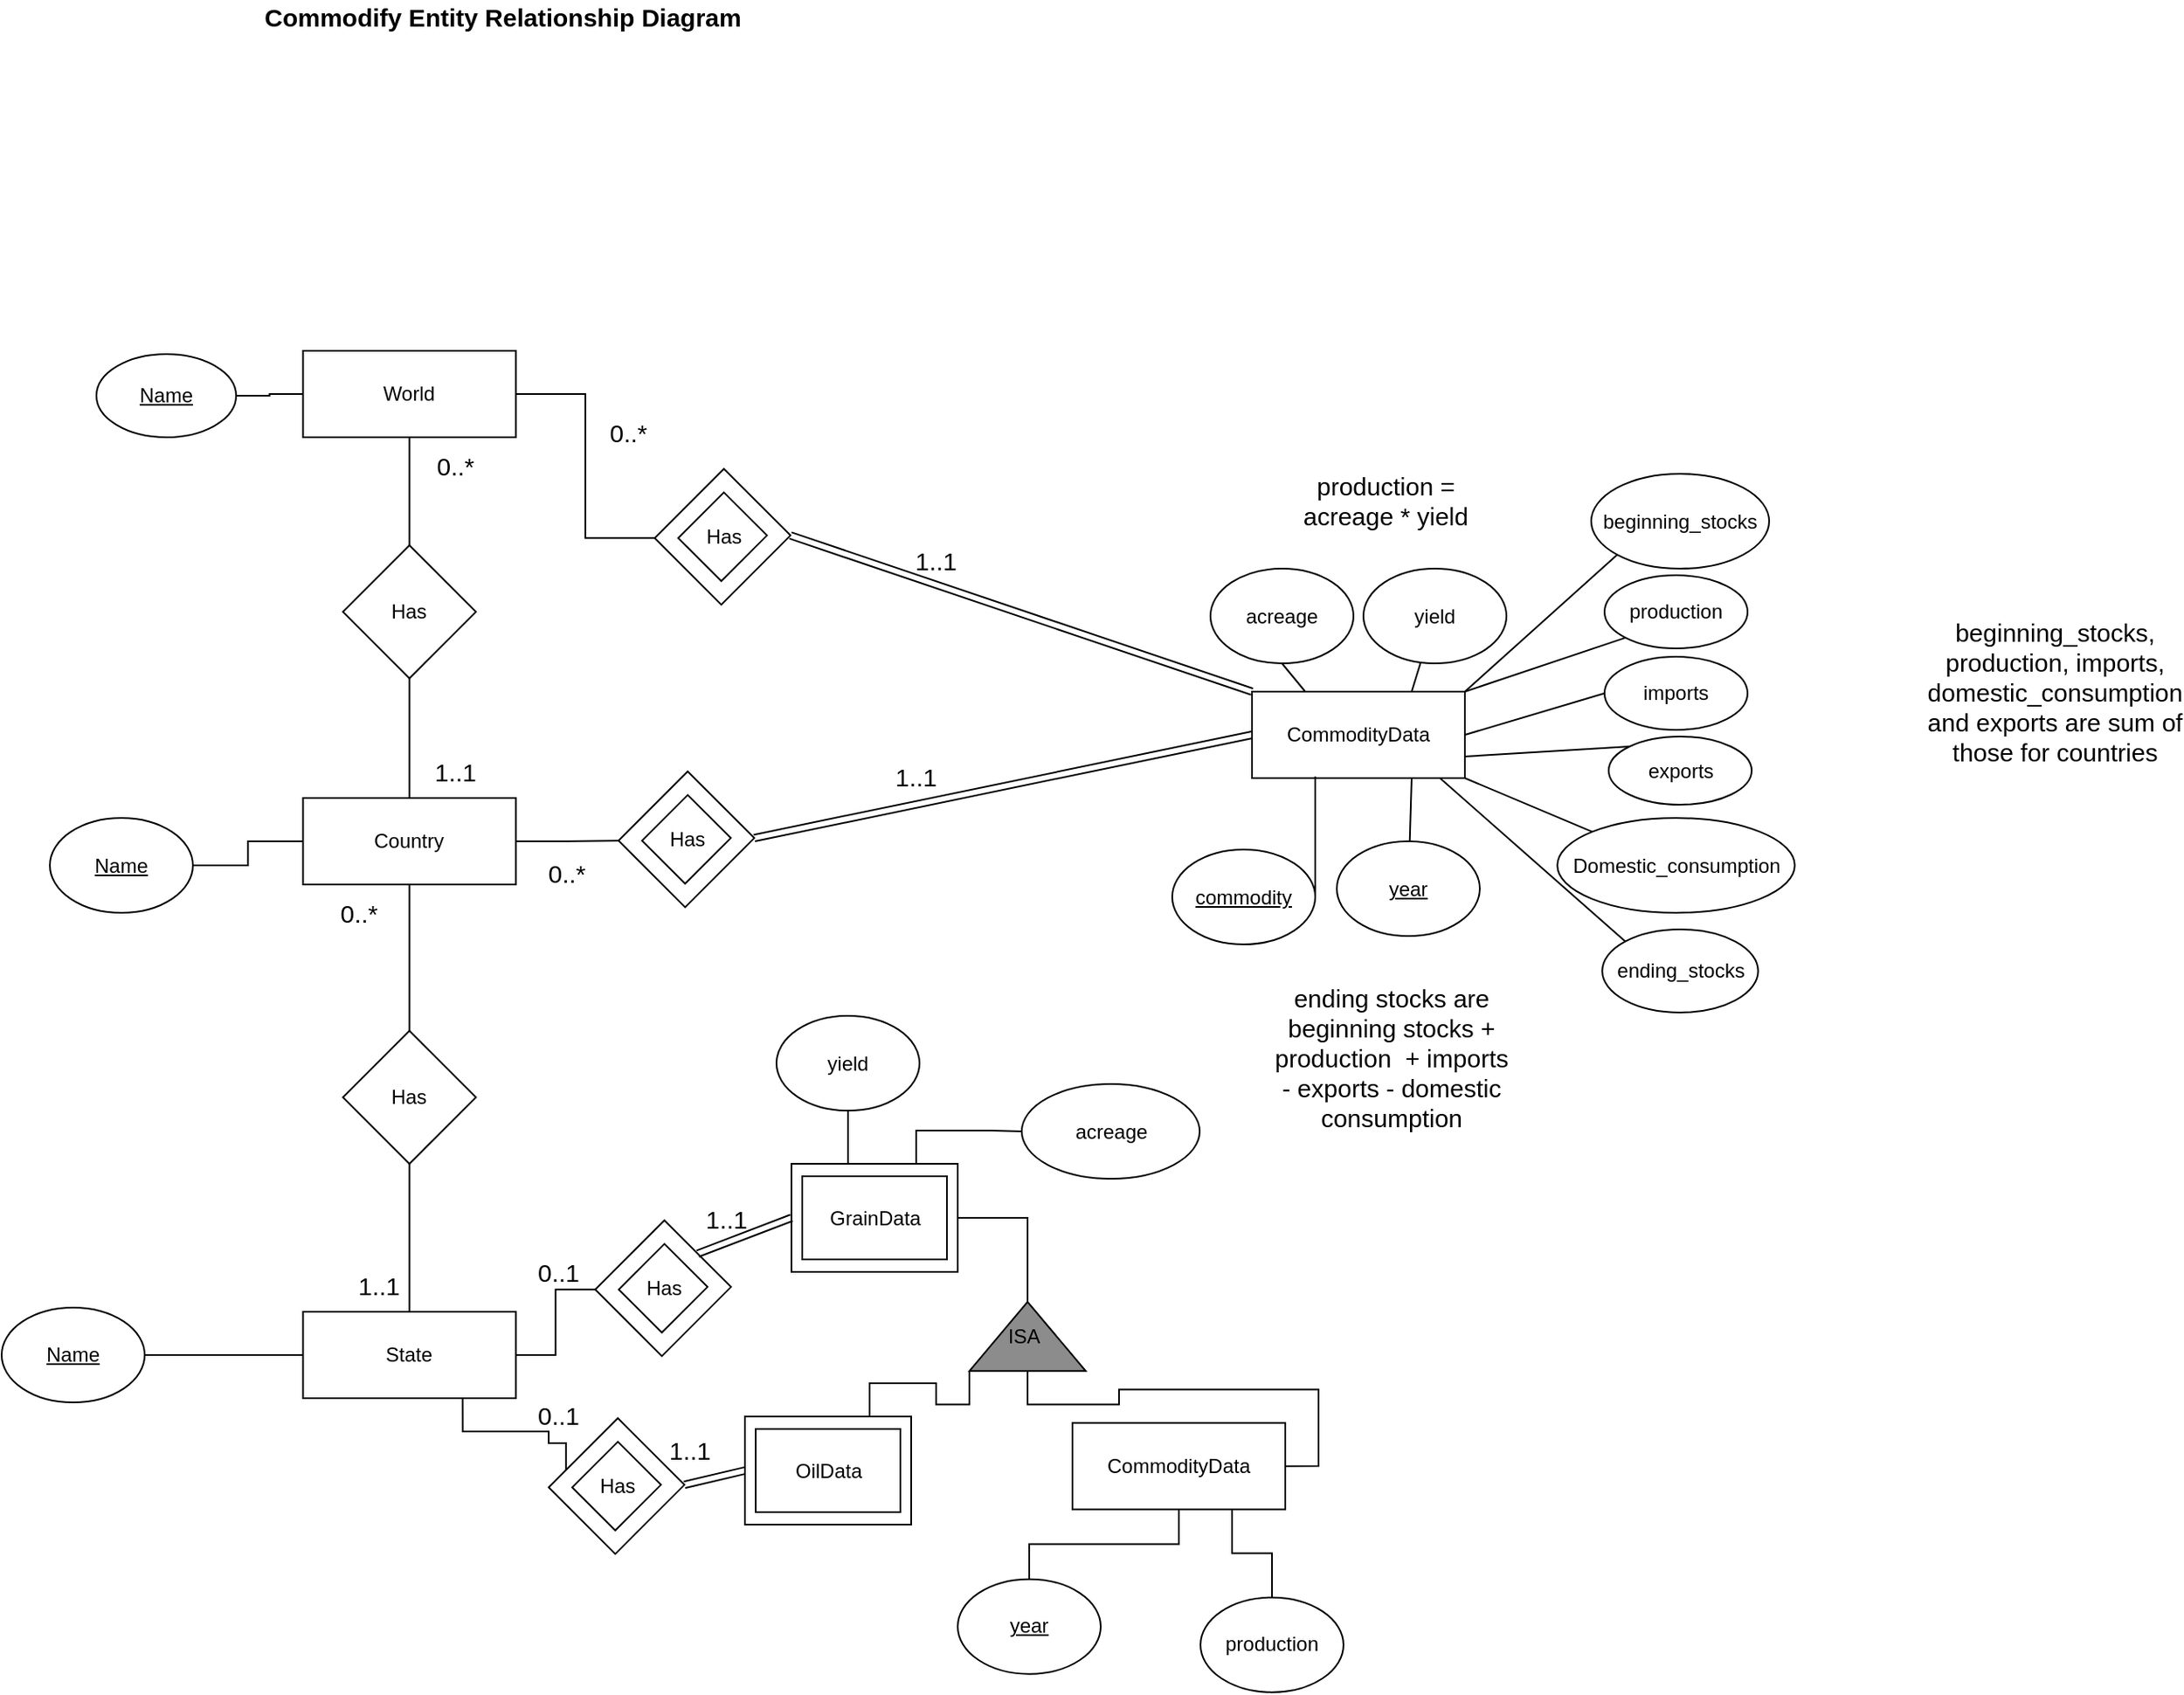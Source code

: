 <mxfile version="14.4.2" type="github">
  <diagram id="awrVuAoCNWXj-BxwwY8W" name="Page-1">
    <mxGraphModel dx="1673" dy="848" grid="0" gridSize="10" guides="1" tooltips="1" connect="1" arrows="1" fold="1" page="1" pageScale="1" pageWidth="850" pageHeight="1100" math="0" shadow="0">
      <root>
        <mxCell id="0" />
        <mxCell id="1" parent="0" />
        <mxCell id="FX2rXBRW-lGvqEh_019G-1" value="Commodify Entity Relationship Diagram" style="text;html=1;strokeColor=none;fillColor=none;align=center;verticalAlign=middle;whiteSpace=wrap;rounded=0;fontStyle=1;fontSize=15;" parent="1" vertex="1">
          <mxGeometry x="320.5" y="50" width="350.5" height="20" as="geometry" />
        </mxCell>
        <mxCell id="FX2rXBRW-lGvqEh_019G-5" value="CommodityData" style="rounded=0;whiteSpace=wrap;html=1;" parent="1" vertex="1">
          <mxGeometry x="947" y="466" width="128" height="52" as="geometry" />
        </mxCell>
        <mxCell id="FX2rXBRW-lGvqEh_019G-6" value="&lt;u&gt;year&lt;/u&gt;" style="ellipse;whiteSpace=wrap;html=1;" parent="1" vertex="1">
          <mxGeometry x="998" y="556" width="86" height="57" as="geometry" />
        </mxCell>
        <mxCell id="FX2rXBRW-lGvqEh_019G-7" value="&lt;u&gt;commodity&lt;/u&gt;" style="ellipse;whiteSpace=wrap;html=1;" parent="1" vertex="1">
          <mxGeometry x="899" y="561" width="86" height="57" as="geometry" />
        </mxCell>
        <mxCell id="FX2rXBRW-lGvqEh_019G-8" value="beginning_stocks" style="ellipse;whiteSpace=wrap;html=1;" parent="1" vertex="1">
          <mxGeometry x="1151" y="335" width="107" height="57" as="geometry" />
        </mxCell>
        <mxCell id="FX2rXBRW-lGvqEh_019G-9" value="imports" style="ellipse;whiteSpace=wrap;html=1;" parent="1" vertex="1">
          <mxGeometry x="1159" y="445" width="86" height="44" as="geometry" />
        </mxCell>
        <mxCell id="FX2rXBRW-lGvqEh_019G-10" value="production" style="ellipse;whiteSpace=wrap;html=1;" parent="1" vertex="1">
          <mxGeometry x="1159.01" y="396" width="86" height="44" as="geometry" />
        </mxCell>
        <mxCell id="FX2rXBRW-lGvqEh_019G-11" value="exports" style="ellipse;whiteSpace=wrap;html=1;" parent="1" vertex="1">
          <mxGeometry x="1161.5" y="493" width="86" height="41" as="geometry" />
        </mxCell>
        <mxCell id="FX2rXBRW-lGvqEh_019G-12" value="" style="endArrow=none;html=1;entryX=0.75;entryY=1;entryDx=0;entryDy=0;" parent="1" source="FX2rXBRW-lGvqEh_019G-6" target="FX2rXBRW-lGvqEh_019G-5" edge="1">
          <mxGeometry width="50" height="50" relative="1" as="geometry">
            <mxPoint x="974" y="663" as="sourcePoint" />
            <mxPoint x="1024" y="613" as="targetPoint" />
          </mxGeometry>
        </mxCell>
        <mxCell id="FX2rXBRW-lGvqEh_019G-13" value="" style="endArrow=none;html=1;exitX=1;exitY=0.5;exitDx=0;exitDy=0;entryX=0.297;entryY=0.981;entryDx=0;entryDy=0;entryPerimeter=0;" parent="1" source="FX2rXBRW-lGvqEh_019G-7" target="FX2rXBRW-lGvqEh_019G-5" edge="1">
          <mxGeometry width="50" height="50" relative="1" as="geometry">
            <mxPoint x="897" y="455" as="sourcePoint" />
            <mxPoint x="978" y="523" as="targetPoint" />
          </mxGeometry>
        </mxCell>
        <mxCell id="FX2rXBRW-lGvqEh_019G-14" value="" style="endArrow=none;html=1;exitX=0;exitY=1;exitDx=0;exitDy=0;entryX=1;entryY=0;entryDx=0;entryDy=0;" parent="1" source="FX2rXBRW-lGvqEh_019G-8" edge="1" target="FX2rXBRW-lGvqEh_019G-5">
          <mxGeometry width="50" height="50" relative="1" as="geometry">
            <mxPoint x="906" y="443" as="sourcePoint" />
            <mxPoint x="1109" y="354" as="targetPoint" />
          </mxGeometry>
        </mxCell>
        <mxCell id="FX2rXBRW-lGvqEh_019G-15" value="" style="endArrow=none;html=1;fontSize=15;exitX=1;exitY=0;exitDx=0;exitDy=0;entryX=0;entryY=1;entryDx=0;entryDy=0;" parent="1" source="FX2rXBRW-lGvqEh_019G-5" target="FX2rXBRW-lGvqEh_019G-10" edge="1">
          <mxGeometry width="50" height="50" relative="1" as="geometry">
            <mxPoint x="975" y="650" as="sourcePoint" />
            <mxPoint x="1025" y="600" as="targetPoint" />
          </mxGeometry>
        </mxCell>
        <mxCell id="FX2rXBRW-lGvqEh_019G-16" value="" style="endArrow=none;html=1;fontSize=15;exitX=1;exitY=0.5;exitDx=0;exitDy=0;entryX=0;entryY=0.5;entryDx=0;entryDy=0;" parent="1" source="FX2rXBRW-lGvqEh_019G-5" target="FX2rXBRW-lGvqEh_019G-9" edge="1">
          <mxGeometry width="50" height="50" relative="1" as="geometry">
            <mxPoint x="975" y="650" as="sourcePoint" />
            <mxPoint x="1149" y="492" as="targetPoint" />
          </mxGeometry>
        </mxCell>
        <mxCell id="FX2rXBRW-lGvqEh_019G-17" value="" style="endArrow=none;html=1;fontSize=15;entryX=1;entryY=0.75;entryDx=0;entryDy=0;exitX=0;exitY=0;exitDx=0;exitDy=0;" parent="1" source="FX2rXBRW-lGvqEh_019G-11" target="FX2rXBRW-lGvqEh_019G-5" edge="1">
          <mxGeometry width="50" height="50" relative="1" as="geometry">
            <mxPoint x="1135" y="596" as="sourcePoint" />
            <mxPoint x="1025" y="600" as="targetPoint" />
          </mxGeometry>
        </mxCell>
        <mxCell id="FX2rXBRW-lGvqEh_019G-19" value="acreage" style="ellipse;whiteSpace=wrap;html=1;" parent="1" vertex="1">
          <mxGeometry x="922" y="392" width="86" height="57" as="geometry" />
        </mxCell>
        <mxCell id="FX2rXBRW-lGvqEh_019G-20" value="" style="endArrow=none;html=1;fontSize=15;exitX=0.25;exitY=0;exitDx=0;exitDy=0;entryX=0.5;entryY=1;entryDx=0;entryDy=0;" parent="1" source="FX2rXBRW-lGvqEh_019G-5" target="FX2rXBRW-lGvqEh_019G-19" edge="1">
          <mxGeometry width="50" height="50" relative="1" as="geometry">
            <mxPoint x="965" y="521" as="sourcePoint" />
            <mxPoint x="1015" y="471" as="targetPoint" />
          </mxGeometry>
        </mxCell>
        <mxCell id="FX2rXBRW-lGvqEh_019G-23" value="1..1" style="text;html=1;strokeColor=none;fillColor=none;align=center;verticalAlign=middle;whiteSpace=wrap;rounded=0;fontSize=15;" parent="1" vertex="1">
          <mxGeometry x="725" y="508" width="40" height="18" as="geometry" />
        </mxCell>
        <mxCell id="0lMx6nH-BZG6Sv3tBxdw-7" style="edgeStyle=orthogonalEdgeStyle;rounded=0;orthogonalLoop=1;jettySize=auto;html=1;exitX=1;exitY=0.5;exitDx=0;exitDy=0;entryX=0;entryY=0;entryDx=0;entryDy=0;entryPerimeter=0;endArrow=none;endFill=0;" edge="1" parent="1" source="FX2rXBRW-lGvqEh_019G-24" target="0lMx6nH-BZG6Sv3tBxdw-5">
          <mxGeometry relative="1" as="geometry" />
        </mxCell>
        <mxCell id="0lMx6nH-BZG6Sv3tBxdw-63" style="edgeStyle=orthogonalEdgeStyle;rounded=0;orthogonalLoop=1;jettySize=auto;html=1;exitX=0.75;exitY=1;exitDx=0;exitDy=0;entryX=0;entryY=0;entryDx=14.71;entryDy=0;entryPerimeter=0;endArrow=none;endFill=0;" edge="1" parent="1" source="FX2rXBRW-lGvqEh_019G-24" target="0lMx6nH-BZG6Sv3tBxdw-61">
          <mxGeometry relative="1" as="geometry">
            <Array as="points">
              <mxPoint x="472" y="911" />
              <mxPoint x="524" y="911" />
              <mxPoint x="524" y="918" />
              <mxPoint x="534" y="918" />
            </Array>
          </mxGeometry>
        </mxCell>
        <mxCell id="FX2rXBRW-lGvqEh_019G-24" value="State" style="rounded=0;whiteSpace=wrap;html=1;" parent="1" vertex="1">
          <mxGeometry x="376.25" y="839" width="128" height="52" as="geometry" />
        </mxCell>
        <mxCell id="0lMx6nH-BZG6Sv3tBxdw-12" style="edgeStyle=orthogonalEdgeStyle;rounded=0;orthogonalLoop=1;jettySize=auto;html=1;exitX=0.5;exitY=0;exitDx=0;exitDy=0;entryX=0.5;entryY=1;entryDx=0;entryDy=0;endArrow=none;endFill=0;" edge="1" parent="1" source="FX2rXBRW-lGvqEh_019G-25" target="0lMx6nH-BZG6Sv3tBxdw-9">
          <mxGeometry relative="1" as="geometry" />
        </mxCell>
        <mxCell id="FX2rXBRW-lGvqEh_019G-25" value="&lt;u&gt;year&lt;/u&gt;" style="ellipse;whiteSpace=wrap;html=1;" parent="1" vertex="1">
          <mxGeometry x="770" y="999.84" width="86" height="57" as="geometry" />
        </mxCell>
        <mxCell id="FX2rXBRW-lGvqEh_019G-27" value="acreage" style="ellipse;whiteSpace=wrap;html=1;" parent="1" vertex="1">
          <mxGeometry x="808.5" y="702.0" width="107" height="57" as="geometry" />
        </mxCell>
        <mxCell id="FX2rXBRW-lGvqEh_019G-29" value="yield" style="ellipse;whiteSpace=wrap;html=1;" parent="1" vertex="1">
          <mxGeometry x="661" y="661" width="86" height="57" as="geometry" />
        </mxCell>
        <mxCell id="FX2rXBRW-lGvqEh_019G-39" value="1..1" style="text;html=1;strokeColor=none;fillColor=none;align=center;verticalAlign=middle;whiteSpace=wrap;rounded=0;fontSize=15;" parent="1" vertex="1">
          <mxGeometry x="402.25" y="813" width="40" height="20" as="geometry" />
        </mxCell>
        <mxCell id="FX2rXBRW-lGvqEh_019G-40" value="" style="endArrow=none;html=1;fontSize=15;entryX=0.5;entryY=1;entryDx=0;entryDy=0;exitX=0.5;exitY=0;exitDx=0;exitDy=0;" parent="1" source="FX2rXBRW-lGvqEh_019G-24" target="0lMx6nH-BZG6Sv3tBxdw-49" edge="1">
          <mxGeometry width="50" height="50" relative="1" as="geometry">
            <mxPoint x="395" y="818" as="sourcePoint" />
            <mxPoint x="440.25" y="744.426" as="targetPoint" />
          </mxGeometry>
        </mxCell>
        <mxCell id="n6RVcKBgCD9liKFhx9LF-6" value="ending stocks are beginning stocks + production&amp;nbsp; + imports - exports - domestic consumption" style="text;html=1;strokeColor=none;fillColor=none;align=center;verticalAlign=middle;whiteSpace=wrap;rounded=0;fontSize=15;" parent="1" vertex="1">
          <mxGeometry x="959" y="624" width="144" height="123" as="geometry" />
        </mxCell>
        <mxCell id="n6RVcKBgCD9liKFhx9LF-8" value="yield" style="ellipse;whiteSpace=wrap;html=1;" parent="1" vertex="1">
          <mxGeometry x="1014" y="392" width="86" height="57" as="geometry" />
        </mxCell>
        <mxCell id="n6RVcKBgCD9liKFhx9LF-9" value="" style="endArrow=none;html=1;fontSize=15;exitX=0.75;exitY=0;exitDx=0;exitDy=0;" parent="1" source="FX2rXBRW-lGvqEh_019G-5" target="n6RVcKBgCD9liKFhx9LF-8" edge="1">
          <mxGeometry width="50" height="50" relative="1" as="geometry">
            <mxPoint x="1349" y="325" as="sourcePoint" />
            <mxPoint x="1252" y="367" as="targetPoint" />
          </mxGeometry>
        </mxCell>
        <mxCell id="n6RVcKBgCD9liKFhx9LF-11" value="production = acreage * yield" style="text;html=1;strokeColor=none;fillColor=none;align=center;verticalAlign=middle;whiteSpace=wrap;rounded=0;fontSize=15;" parent="1" vertex="1">
          <mxGeometry x="971" y="313" width="113" height="75" as="geometry" />
        </mxCell>
        <mxCell id="n6RVcKBgCD9liKFhx9LF-13" value="beginning_stocks, production, imports, domestic_consumption and exports are sum of those for countries" style="text;html=1;strokeColor=none;fillColor=none;align=center;verticalAlign=middle;whiteSpace=wrap;rounded=0;fontSize=15;" parent="1" vertex="1">
          <mxGeometry x="1356" y="401" width="148" height="129" as="geometry" />
        </mxCell>
        <mxCell id="n6RVcKBgCD9liKFhx9LF-16" value="ending_stocks" style="ellipse;whiteSpace=wrap;html=1;" parent="1" vertex="1">
          <mxGeometry x="1157.62" y="609" width="93.75" height="50" as="geometry" />
        </mxCell>
        <mxCell id="n6RVcKBgCD9liKFhx9LF-17" value="" style="endArrow=none;html=1;fontSize=15;exitX=0;exitY=0;exitDx=0;exitDy=0;entryX=0.883;entryY=1;entryDx=0;entryDy=0;entryPerimeter=0;" parent="1" source="n6RVcKBgCD9liKFhx9LF-16" target="FX2rXBRW-lGvqEh_019G-5" edge="1">
          <mxGeometry width="50" height="50" relative="1" as="geometry">
            <mxPoint x="975" y="348" as="sourcePoint" />
            <mxPoint x="1094" y="565" as="targetPoint" />
          </mxGeometry>
        </mxCell>
        <mxCell id="0lMx6nH-BZG6Sv3tBxdw-27" style="edgeStyle=orthogonalEdgeStyle;rounded=0;orthogonalLoop=1;jettySize=auto;html=1;exitX=0.5;exitY=0;exitDx=0;exitDy=0;entryX=0.75;entryY=1;entryDx=0;entryDy=0;endArrow=none;endFill=0;" edge="1" parent="1" source="n6RVcKBgCD9liKFhx9LF-20" target="0lMx6nH-BZG6Sv3tBxdw-9">
          <mxGeometry relative="1" as="geometry" />
        </mxCell>
        <mxCell id="n6RVcKBgCD9liKFhx9LF-20" value="production" style="ellipse;whiteSpace=wrap;html=1;" parent="1" vertex="1">
          <mxGeometry x="916" y="1010.84" width="86" height="57" as="geometry" />
        </mxCell>
        <mxCell id="0lMx6nH-BZG6Sv3tBxdw-3" style="edgeStyle=orthogonalEdgeStyle;rounded=0;orthogonalLoop=1;jettySize=auto;html=1;exitX=1;exitY=0.5;exitDx=0;exitDy=0;entryX=0;entryY=0.5;entryDx=0;entryDy=0;endArrow=none;endFill=0;" edge="1" parent="1" source="0lMx6nH-BZG6Sv3tBxdw-2" target="FX2rXBRW-lGvqEh_019G-24">
          <mxGeometry relative="1" as="geometry" />
        </mxCell>
        <mxCell id="0lMx6nH-BZG6Sv3tBxdw-2" value="&lt;u&gt;Name&lt;/u&gt;" style="ellipse;whiteSpace=wrap;html=1;" vertex="1" parent="1">
          <mxGeometry x="195" y="836.5" width="86" height="57" as="geometry" />
        </mxCell>
        <mxCell id="0lMx6nH-BZG6Sv3tBxdw-9" value="CommodityData" style="rounded=0;whiteSpace=wrap;html=1;" vertex="1" parent="1">
          <mxGeometry x="839" y="905.84" width="128" height="52" as="geometry" />
        </mxCell>
        <mxCell id="0lMx6nH-BZG6Sv3tBxdw-13" value="" style="shape=link;html=1;rounded=0;endArrow=none;endFill=0;strokeColor=#000000;entryX=0;entryY=0.5;entryDx=0;entryDy=0;exitX=1;exitY=1;exitDx=0;exitDy=0;exitPerimeter=0;" edge="1" parent="1" source="0lMx6nH-BZG6Sv3tBxdw-61" target="0lMx6nH-BZG6Sv3tBxdw-29">
          <mxGeometry relative="1" as="geometry">
            <mxPoint x="735.75" y="839" as="sourcePoint" />
            <mxPoint x="730.002" y="781.571" as="targetPoint" />
          </mxGeometry>
        </mxCell>
        <mxCell id="0lMx6nH-BZG6Sv3tBxdw-16" style="edgeStyle=orthogonalEdgeStyle;rounded=0;orthogonalLoop=1;jettySize=auto;html=1;exitX=0.5;exitY=1;exitDx=0;exitDy=0;entryX=1;entryY=0.5;entryDx=0;entryDy=0;endArrow=none;endFill=0;exitPerimeter=0;" edge="1" parent="1" source="0lMx6nH-BZG6Sv3tBxdw-14" target="0lMx6nH-BZG6Sv3tBxdw-9">
          <mxGeometry relative="1" as="geometry" />
        </mxCell>
        <mxCell id="0lMx6nH-BZG6Sv3tBxdw-17" value="" style="group" vertex="1" connectable="0" parent="1">
          <mxGeometry x="777" y="833" width="70" height="41.68" as="geometry" />
        </mxCell>
        <mxCell id="0lMx6nH-BZG6Sv3tBxdw-14" value="" style="verticalLabelPosition=bottom;verticalAlign=top;html=1;shape=mxgraph.basic.acute_triangle;dx=0.5;fillColor=#8C8C8C;" vertex="1" parent="0lMx6nH-BZG6Sv3tBxdw-17">
          <mxGeometry width="70" height="41.68" as="geometry" />
        </mxCell>
        <mxCell id="0lMx6nH-BZG6Sv3tBxdw-15" value="ISA" style="text;html=1;strokeColor=none;fillColor=none;align=center;verticalAlign=middle;whiteSpace=wrap;rounded=0;" vertex="1" parent="0lMx6nH-BZG6Sv3tBxdw-17">
          <mxGeometry x="13" y="10.84" width="40" height="20" as="geometry" />
        </mxCell>
        <mxCell id="0lMx6nH-BZG6Sv3tBxdw-18" value="" style="group" vertex="1" connectable="0" parent="1">
          <mxGeometry x="551.998" y="784.003" width="81.664" height="81.664" as="geometry" />
        </mxCell>
        <mxCell id="0lMx6nH-BZG6Sv3tBxdw-5" value="" style="verticalLabelPosition=bottom;verticalAlign=top;html=1;shape=mxgraph.basic.frame;dx=10;rotation=-45;" vertex="1" parent="0lMx6nH-BZG6Sv3tBxdw-18">
          <mxGeometry x="11.412" y="12.507" width="58.84" height="56.65" as="geometry" />
        </mxCell>
        <mxCell id="0lMx6nH-BZG6Sv3tBxdw-6" value="Has" style="text;html=1;align=center;verticalAlign=middle;resizable=0;points=[];autosize=1;" vertex="1" parent="0lMx6nH-BZG6Sv3tBxdw-18">
          <mxGeometry x="20.832" y="30.827" width="40" height="20" as="geometry" />
        </mxCell>
        <mxCell id="0lMx6nH-BZG6Sv3tBxdw-23" value="" style="group" vertex="1" connectable="0" parent="1">
          <mxGeometry x="670" y="750" width="100" height="65" as="geometry" />
        </mxCell>
        <mxCell id="0lMx6nH-BZG6Sv3tBxdw-21" value="" style="rounded=0;whiteSpace=wrap;html=1;" vertex="1" parent="0lMx6nH-BZG6Sv3tBxdw-23">
          <mxGeometry width="100" height="65" as="geometry" />
        </mxCell>
        <mxCell id="0lMx6nH-BZG6Sv3tBxdw-22" value="GrainData" style="whiteSpace=wrap;html=1;fillColor=#FFFFFF;" vertex="1" parent="0lMx6nH-BZG6Sv3tBxdw-23">
          <mxGeometry x="6.5" y="7.5" width="87" height="50" as="geometry" />
        </mxCell>
        <mxCell id="0lMx6nH-BZG6Sv3tBxdw-26" style="edgeStyle=orthogonalEdgeStyle;rounded=0;orthogonalLoop=1;jettySize=auto;html=1;exitX=1;exitY=0.5;exitDx=0;exitDy=0;entryX=0;entryY=0;entryDx=35;entryDy=0;entryPerimeter=0;endArrow=none;endFill=0;" edge="1" parent="1" source="0lMx6nH-BZG6Sv3tBxdw-21" target="0lMx6nH-BZG6Sv3tBxdw-14">
          <mxGeometry relative="1" as="geometry" />
        </mxCell>
        <mxCell id="0lMx6nH-BZG6Sv3tBxdw-28" value="" style="group" vertex="1" connectable="0" parent="1">
          <mxGeometry x="642" y="902.0" width="100" height="65" as="geometry" />
        </mxCell>
        <mxCell id="0lMx6nH-BZG6Sv3tBxdw-29" value="" style="rounded=0;whiteSpace=wrap;html=1;" vertex="1" parent="0lMx6nH-BZG6Sv3tBxdw-28">
          <mxGeometry width="100" height="65" as="geometry" />
        </mxCell>
        <mxCell id="0lMx6nH-BZG6Sv3tBxdw-30" value="OilData" style="whiteSpace=wrap;html=1;fillColor=#FFFFFF;" vertex="1" parent="0lMx6nH-BZG6Sv3tBxdw-28">
          <mxGeometry x="6.5" y="7.5" width="87" height="50" as="geometry" />
        </mxCell>
        <mxCell id="0lMx6nH-BZG6Sv3tBxdw-39" value="" style="shape=link;html=1;rounded=0;endArrow=none;endFill=0;strokeColor=#000000;entryX=1;entryY=0.5;entryDx=0;entryDy=0;exitX=0;exitY=0.5;exitDx=0;exitDy=0;entryPerimeter=0;" edge="1" parent="1" source="0lMx6nH-BZG6Sv3tBxdw-21" target="0lMx6nH-BZG6Sv3tBxdw-5">
          <mxGeometry relative="1" as="geometry">
            <mxPoint x="647.662" y="874.231" as="sourcePoint" />
            <mxPoint x="652" y="944.5" as="targetPoint" />
          </mxGeometry>
        </mxCell>
        <mxCell id="0lMx6nH-BZG6Sv3tBxdw-40" style="edgeStyle=orthogonalEdgeStyle;rounded=0;orthogonalLoop=1;jettySize=auto;html=1;exitX=0;exitY=1;exitDx=0;exitDy=0;exitPerimeter=0;entryX=0.75;entryY=0;entryDx=0;entryDy=0;endArrow=none;endFill=0;" edge="1" parent="1" source="0lMx6nH-BZG6Sv3tBxdw-14" target="0lMx6nH-BZG6Sv3tBxdw-29">
          <mxGeometry relative="1" as="geometry" />
        </mxCell>
        <mxCell id="0lMx6nH-BZG6Sv3tBxdw-41" style="edgeStyle=orthogonalEdgeStyle;rounded=0;orthogonalLoop=1;jettySize=auto;html=1;exitX=0.5;exitY=0;exitDx=0;exitDy=0;entryX=0.5;entryY=1;entryDx=0;entryDy=0;endArrow=none;endFill=0;" edge="1" parent="1" source="0lMx6nH-BZG6Sv3tBxdw-21" target="FX2rXBRW-lGvqEh_019G-29">
          <mxGeometry relative="1" as="geometry" />
        </mxCell>
        <mxCell id="0lMx6nH-BZG6Sv3tBxdw-42" style="edgeStyle=orthogonalEdgeStyle;rounded=0;orthogonalLoop=1;jettySize=auto;html=1;exitX=0.75;exitY=0;exitDx=0;exitDy=0;entryX=0;entryY=0.5;entryDx=0;entryDy=0;endArrow=none;endFill=0;" edge="1" parent="1" source="0lMx6nH-BZG6Sv3tBxdw-21" target="FX2rXBRW-lGvqEh_019G-27">
          <mxGeometry relative="1" as="geometry" />
        </mxCell>
        <mxCell id="0lMx6nH-BZG6Sv3tBxdw-43" value="0..1" style="text;html=1;strokeColor=none;fillColor=none;align=center;verticalAlign=middle;whiteSpace=wrap;rounded=0;fontSize=15;" vertex="1" parent="1">
          <mxGeometry x="509.5" y="805" width="40" height="20" as="geometry" />
        </mxCell>
        <mxCell id="0lMx6nH-BZG6Sv3tBxdw-44" value="1..1" style="text;html=1;strokeColor=none;fillColor=none;align=center;verticalAlign=middle;whiteSpace=wrap;rounded=0;fontSize=15;" vertex="1" parent="1">
          <mxGeometry x="611" y="772.5" width="40" height="20" as="geometry" />
        </mxCell>
        <mxCell id="0lMx6nH-BZG6Sv3tBxdw-45" value="1..1" style="text;html=1;strokeColor=none;fillColor=none;align=center;verticalAlign=middle;whiteSpace=wrap;rounded=0;fontSize=15;" vertex="1" parent="1">
          <mxGeometry x="589" y="912" width="40" height="20" as="geometry" />
        </mxCell>
        <mxCell id="0lMx6nH-BZG6Sv3tBxdw-55" value="" style="edgeStyle=orthogonalEdgeStyle;rounded=0;orthogonalLoop=1;jettySize=auto;html=1;endArrow=none;endFill=0;" edge="1" parent="1" source="0lMx6nH-BZG6Sv3tBxdw-47" target="0lMx6nH-BZG6Sv3tBxdw-54">
          <mxGeometry relative="1" as="geometry" />
        </mxCell>
        <mxCell id="0lMx6nH-BZG6Sv3tBxdw-68" style="edgeStyle=orthogonalEdgeStyle;rounded=0;orthogonalLoop=1;jettySize=auto;html=1;exitX=1;exitY=0.5;exitDx=0;exitDy=0;entryX=0;entryY=0;entryDx=0;entryDy=0;entryPerimeter=0;endArrow=none;endFill=0;" edge="1" parent="1" source="0lMx6nH-BZG6Sv3tBxdw-47" target="0lMx6nH-BZG6Sv3tBxdw-66">
          <mxGeometry relative="1" as="geometry" />
        </mxCell>
        <mxCell id="0lMx6nH-BZG6Sv3tBxdw-74" value="" style="edgeStyle=orthogonalEdgeStyle;rounded=0;orthogonalLoop=1;jettySize=auto;html=1;endArrow=none;endFill=0;entryX=0.5;entryY=1;entryDx=0;entryDy=0;" edge="1" parent="1" source="0lMx6nH-BZG6Sv3tBxdw-47" target="0lMx6nH-BZG6Sv3tBxdw-82">
          <mxGeometry relative="1" as="geometry" />
        </mxCell>
        <mxCell id="0lMx6nH-BZG6Sv3tBxdw-47" value="Country" style="rounded=0;whiteSpace=wrap;html=1;" vertex="1" parent="1">
          <mxGeometry x="376.25" y="530" width="128" height="52" as="geometry" />
        </mxCell>
        <mxCell id="0lMx6nH-BZG6Sv3tBxdw-52" value="" style="edgeStyle=orthogonalEdgeStyle;rounded=0;orthogonalLoop=1;jettySize=auto;html=1;endArrow=none;endFill=0;" edge="1" parent="1" source="0lMx6nH-BZG6Sv3tBxdw-49" target="0lMx6nH-BZG6Sv3tBxdw-47">
          <mxGeometry relative="1" as="geometry" />
        </mxCell>
        <mxCell id="0lMx6nH-BZG6Sv3tBxdw-49" value="Has" style="rhombus;whiteSpace=wrap;html=1;rounded=0;" vertex="1" parent="1">
          <mxGeometry x="400.25" y="670" width="80" height="80" as="geometry" />
        </mxCell>
        <mxCell id="0lMx6nH-BZG6Sv3tBxdw-53" value="0..*" style="text;html=1;strokeColor=none;fillColor=none;align=center;verticalAlign=middle;whiteSpace=wrap;rounded=0;fontSize=15;" vertex="1" parent="1">
          <mxGeometry x="390" y="589" width="40" height="20" as="geometry" />
        </mxCell>
        <mxCell id="0lMx6nH-BZG6Sv3tBxdw-54" value="&lt;u&gt;Name&lt;/u&gt;" style="ellipse;whiteSpace=wrap;html=1;" vertex="1" parent="1">
          <mxGeometry x="224" y="542" width="86" height="57" as="geometry" />
        </mxCell>
        <mxCell id="0lMx6nH-BZG6Sv3tBxdw-60" value="" style="group" vertex="1" connectable="0" parent="1">
          <mxGeometry x="523.998" y="903.003" width="81.664" height="81.664" as="geometry" />
        </mxCell>
        <mxCell id="0lMx6nH-BZG6Sv3tBxdw-61" value="" style="verticalLabelPosition=bottom;verticalAlign=top;html=1;shape=mxgraph.basic.frame;dx=10;rotation=-45;" vertex="1" parent="0lMx6nH-BZG6Sv3tBxdw-60">
          <mxGeometry x="11.412" y="12.507" width="58.84" height="56.65" as="geometry" />
        </mxCell>
        <mxCell id="0lMx6nH-BZG6Sv3tBxdw-62" value="Has" style="text;html=1;align=center;verticalAlign=middle;resizable=0;points=[];autosize=1;" vertex="1" parent="0lMx6nH-BZG6Sv3tBxdw-60">
          <mxGeometry x="20.832" y="30.827" width="40" height="20" as="geometry" />
        </mxCell>
        <mxCell id="0lMx6nH-BZG6Sv3tBxdw-64" value="0..1" style="text;html=1;strokeColor=none;fillColor=none;align=center;verticalAlign=middle;whiteSpace=wrap;rounded=0;fontSize=15;" vertex="1" parent="1">
          <mxGeometry x="509.5" y="891" width="40" height="20" as="geometry" />
        </mxCell>
        <mxCell id="0lMx6nH-BZG6Sv3tBxdw-65" value="" style="group" vertex="1" connectable="0" parent="1">
          <mxGeometry x="565.998" y="514.003" width="81.664" height="81.664" as="geometry" />
        </mxCell>
        <mxCell id="0lMx6nH-BZG6Sv3tBxdw-66" value="" style="verticalLabelPosition=bottom;verticalAlign=top;html=1;shape=mxgraph.basic.frame;dx=10;rotation=-45;" vertex="1" parent="0lMx6nH-BZG6Sv3tBxdw-65">
          <mxGeometry x="11.412" y="12.507" width="58.84" height="56.65" as="geometry" />
        </mxCell>
        <mxCell id="0lMx6nH-BZG6Sv3tBxdw-67" value="Has" style="text;html=1;align=center;verticalAlign=middle;resizable=0;points=[];autosize=1;" vertex="1" parent="0lMx6nH-BZG6Sv3tBxdw-65">
          <mxGeometry x="20.832" y="30.827" width="40" height="20" as="geometry" />
        </mxCell>
        <mxCell id="0lMx6nH-BZG6Sv3tBxdw-71" value="" style="shape=link;html=1;rounded=0;endArrow=none;endFill=0;strokeColor=#000000;entryX=0;entryY=0.5;entryDx=0;entryDy=0;exitX=1;exitY=1;exitDx=0;exitDy=0;exitPerimeter=0;" edge="1" parent="1" source="0lMx6nH-BZG6Sv3tBxdw-66" target="FX2rXBRW-lGvqEh_019G-5">
          <mxGeometry relative="1" as="geometry">
            <mxPoint x="615.662" y="953.061" as="sourcePoint" />
            <mxPoint x="652" y="944.5" as="targetPoint" />
          </mxGeometry>
        </mxCell>
        <mxCell id="0lMx6nH-BZG6Sv3tBxdw-72" value="0..*" style="text;html=1;strokeColor=none;fillColor=none;align=center;verticalAlign=middle;whiteSpace=wrap;rounded=0;fontSize=15;" vertex="1" parent="1">
          <mxGeometry x="515" y="564.5" width="40" height="20" as="geometry" />
        </mxCell>
        <mxCell id="0lMx6nH-BZG6Sv3tBxdw-85" value="" style="edgeStyle=orthogonalEdgeStyle;rounded=0;orthogonalLoop=1;jettySize=auto;html=1;endArrow=none;endFill=0;" edge="1" parent="1" source="0lMx6nH-BZG6Sv3tBxdw-73" target="0lMx6nH-BZG6Sv3tBxdw-84">
          <mxGeometry relative="1" as="geometry" />
        </mxCell>
        <mxCell id="0lMx6nH-BZG6Sv3tBxdw-73" value="World" style="rounded=0;whiteSpace=wrap;html=1;" vertex="1" parent="1">
          <mxGeometry x="376.25" y="261" width="128" height="52" as="geometry" />
        </mxCell>
        <mxCell id="0lMx6nH-BZG6Sv3tBxdw-76" value="Domestic_consumption" style="ellipse;whiteSpace=wrap;html=1;" vertex="1" parent="1">
          <mxGeometry x="1130.63" y="542" width="142.76" height="57" as="geometry" />
        </mxCell>
        <mxCell id="0lMx6nH-BZG6Sv3tBxdw-77" value="" style="endArrow=none;html=1;fontSize=15;exitX=0;exitY=0;exitDx=0;exitDy=0;entryX=1;entryY=1;entryDx=0;entryDy=0;" edge="1" parent="1" source="0lMx6nH-BZG6Sv3tBxdw-76" target="FX2rXBRW-lGvqEh_019G-5">
          <mxGeometry width="50" height="50" relative="1" as="geometry">
            <mxPoint x="980.98" y="294" as="sourcePoint" />
            <mxPoint x="1066.004" y="464" as="targetPoint" />
          </mxGeometry>
        </mxCell>
        <mxCell id="0lMx6nH-BZG6Sv3tBxdw-82" value="Has" style="rhombus;whiteSpace=wrap;html=1;rounded=0;" vertex="1" parent="1">
          <mxGeometry x="400.25" y="378" width="80" height="80" as="geometry" />
        </mxCell>
        <mxCell id="0lMx6nH-BZG6Sv3tBxdw-83" value="" style="edgeStyle=orthogonalEdgeStyle;rounded=0;orthogonalLoop=1;jettySize=auto;html=1;endArrow=none;endFill=0;entryX=0.5;entryY=0;entryDx=0;entryDy=0;exitX=0.5;exitY=1;exitDx=0;exitDy=0;" edge="1" parent="1" source="0lMx6nH-BZG6Sv3tBxdw-73" target="0lMx6nH-BZG6Sv3tBxdw-82">
          <mxGeometry relative="1" as="geometry">
            <mxPoint x="450.25" y="540" as="sourcePoint" />
            <mxPoint x="450.25" y="445" as="targetPoint" />
          </mxGeometry>
        </mxCell>
        <mxCell id="0lMx6nH-BZG6Sv3tBxdw-84" value="&lt;u&gt;Name&lt;/u&gt;" style="ellipse;whiteSpace=wrap;html=1;rounded=0;" vertex="1" parent="1">
          <mxGeometry x="252" y="263" width="84" height="50" as="geometry" />
        </mxCell>
        <mxCell id="0lMx6nH-BZG6Sv3tBxdw-86" value="1..1" style="text;html=1;strokeColor=none;fillColor=none;align=center;verticalAlign=middle;whiteSpace=wrap;rounded=0;fontSize=15;" vertex="1" parent="1">
          <mxGeometry x="448" y="503.5" width="40" height="20" as="geometry" />
        </mxCell>
        <mxCell id="0lMx6nH-BZG6Sv3tBxdw-87" value="0..*" style="text;html=1;strokeColor=none;fillColor=none;align=center;verticalAlign=middle;whiteSpace=wrap;rounded=0;fontSize=15;" vertex="1" parent="1">
          <mxGeometry x="448" y="320" width="40" height="20" as="geometry" />
        </mxCell>
        <mxCell id="0lMx6nH-BZG6Sv3tBxdw-88" value="1..1" style="text;html=1;strokeColor=none;fillColor=none;align=center;verticalAlign=middle;whiteSpace=wrap;rounded=0;fontSize=15;" vertex="1" parent="1">
          <mxGeometry x="737" y="378" width="40" height="18" as="geometry" />
        </mxCell>
        <mxCell id="0lMx6nH-BZG6Sv3tBxdw-89" style="edgeStyle=orthogonalEdgeStyle;rounded=0;orthogonalLoop=1;jettySize=auto;html=1;exitX=1;exitY=0.5;exitDx=0;exitDy=0;entryX=0;entryY=0;entryDx=0;entryDy=0;entryPerimeter=0;endArrow=none;endFill=0;" edge="1" parent="1" target="0lMx6nH-BZG6Sv3tBxdw-91" source="0lMx6nH-BZG6Sv3tBxdw-73">
          <mxGeometry relative="1" as="geometry">
            <mxPoint x="526" y="374.0" as="sourcePoint" />
          </mxGeometry>
        </mxCell>
        <mxCell id="0lMx6nH-BZG6Sv3tBxdw-90" value="" style="group" vertex="1" connectable="0" parent="1">
          <mxGeometry x="587.748" y="332.003" width="81.664" height="81.664" as="geometry" />
        </mxCell>
        <mxCell id="0lMx6nH-BZG6Sv3tBxdw-91" value="" style="verticalLabelPosition=bottom;verticalAlign=top;html=1;shape=mxgraph.basic.frame;dx=10;rotation=-45;" vertex="1" parent="0lMx6nH-BZG6Sv3tBxdw-90">
          <mxGeometry x="11.412" y="12.507" width="58.84" height="56.65" as="geometry" />
        </mxCell>
        <mxCell id="0lMx6nH-BZG6Sv3tBxdw-92" value="Has" style="text;html=1;align=center;verticalAlign=middle;resizable=0;points=[];autosize=1;" vertex="1" parent="0lMx6nH-BZG6Sv3tBxdw-90">
          <mxGeometry x="20.832" y="30.827" width="40" height="20" as="geometry" />
        </mxCell>
        <mxCell id="0lMx6nH-BZG6Sv3tBxdw-93" value="" style="shape=link;html=1;rounded=0;endArrow=none;endFill=0;strokeColor=#000000;entryX=0;entryY=0;entryDx=0;entryDy=0;exitX=1;exitY=1;exitDx=0;exitDy=0;exitPerimeter=0;" edge="1" parent="1" source="0lMx6nH-BZG6Sv3tBxdw-91" target="FX2rXBRW-lGvqEh_019G-5">
          <mxGeometry relative="1" as="geometry">
            <mxPoint x="637.412" y="771.061" as="sourcePoint" />
            <mxPoint x="968.75" y="310.0" as="targetPoint" />
          </mxGeometry>
        </mxCell>
        <mxCell id="0lMx6nH-BZG6Sv3tBxdw-94" value="0..*" style="text;html=1;strokeColor=none;fillColor=none;align=center;verticalAlign=middle;whiteSpace=wrap;rounded=0;fontSize=15;" vertex="1" parent="1">
          <mxGeometry x="552" y="300" width="40" height="20" as="geometry" />
        </mxCell>
      </root>
    </mxGraphModel>
  </diagram>
</mxfile>
